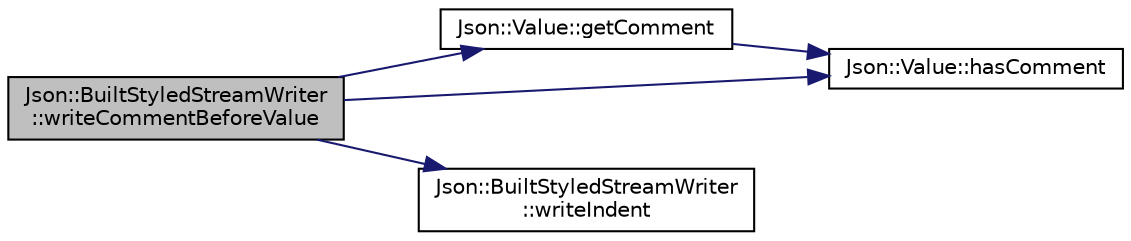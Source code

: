 digraph "Json::BuiltStyledStreamWriter::writeCommentBeforeValue"
{
 // LATEX_PDF_SIZE
  edge [fontname="Helvetica",fontsize="10",labelfontname="Helvetica",labelfontsize="10"];
  node [fontname="Helvetica",fontsize="10",shape=record];
  rankdir="LR";
  Node1 [label="Json::BuiltStyledStreamWriter\l::writeCommentBeforeValue",height=0.2,width=0.4,color="black", fillcolor="grey75", style="filled", fontcolor="black",tooltip=" "];
  Node1 -> Node2 [color="midnightblue",fontsize="10",style="solid",fontname="Helvetica"];
  Node2 [label="Json::Value::getComment",height=0.2,width=0.4,color="black", fillcolor="white", style="filled",URL="$class_json_1_1_value.html#a82817229a986f0b254e31d5c83066ffe",tooltip="Include delimiters and embedded newlines."];
  Node2 -> Node3 [color="midnightblue",fontsize="10",style="solid",fontname="Helvetica"];
  Node3 [label="Json::Value::hasComment",height=0.2,width=0.4,color="black", fillcolor="white", style="filled",URL="$class_json_1_1_value.html#a65d8e3ab6a5871cbd019a3e0f0b944a3",tooltip=" "];
  Node1 -> Node3 [color="midnightblue",fontsize="10",style="solid",fontname="Helvetica"];
  Node1 -> Node4 [color="midnightblue",fontsize="10",style="solid",fontname="Helvetica"];
  Node4 [label="Json::BuiltStyledStreamWriter\l::writeIndent",height=0.2,width=0.4,color="black", fillcolor="white", style="filled",URL="$struct_json_1_1_built_styled_stream_writer.html#a2b38a3714d415c4bd3b4812897130f3d",tooltip=" "];
}
